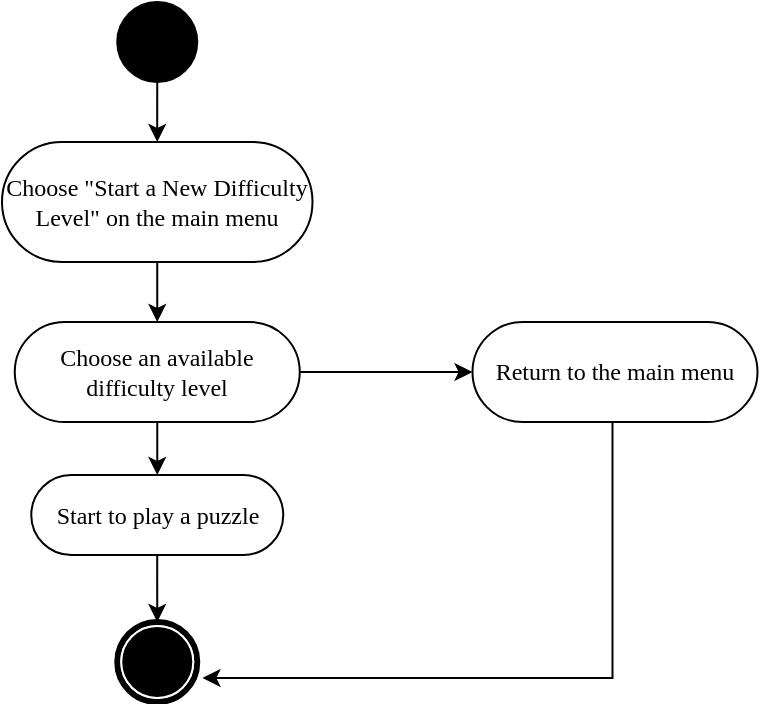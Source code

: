<mxfile version="23.1.2" type="github">
  <diagram name="第 1 页" id="bDmCU41bznjaOLfG8BY1">
    <mxGraphModel dx="2074" dy="3621" grid="1" gridSize="10" guides="1" tooltips="1" connect="1" arrows="1" fold="1" page="1" pageScale="1" pageWidth="583" pageHeight="827" math="0" shadow="0">
      <root>
        <mxCell id="0" />
        <mxCell id="1" parent="0" />
        <mxCell id="kFxYqNJQI-VPD_FiJo-z-1" value="" style="edgeStyle=orthogonalEdgeStyle;rounded=0;orthogonalLoop=1;jettySize=auto;html=1;" parent="1" source="kFxYqNJQI-VPD_FiJo-z-3" target="kFxYqNJQI-VPD_FiJo-z-8" edge="1">
          <mxGeometry relative="1" as="geometry">
            <Array as="points">
              <mxPoint x="145.25" y="-2020" />
              <mxPoint x="145.25" y="-2020" />
            </Array>
          </mxGeometry>
        </mxCell>
        <mxCell id="ZI6ryOquVKS2EfcEjUDm-2" value="" style="edgeStyle=orthogonalEdgeStyle;rounded=0;orthogonalLoop=1;jettySize=auto;html=1;" parent="1" source="kFxYqNJQI-VPD_FiJo-z-3" target="ZI6ryOquVKS2EfcEjUDm-1" edge="1">
          <mxGeometry relative="1" as="geometry" />
        </mxCell>
        <mxCell id="kFxYqNJQI-VPD_FiJo-z-3" value="Choose an available difficulty level" style="rounded=1;whiteSpace=wrap;html=1;shadow=0;comic=0;labelBackgroundColor=none;strokeWidth=1;fontFamily=Verdana;fontSize=12;align=center;arcSize=50;" parent="1" vertex="1">
          <mxGeometry x="86.38" y="-2130" width="142.5" height="50" as="geometry" />
        </mxCell>
        <mxCell id="kFxYqNJQI-VPD_FiJo-z-4" value="" style="edgeStyle=orthogonalEdgeStyle;rounded=0;orthogonalLoop=1;jettySize=auto;html=1;entryX=0.5;entryY=0;entryDx=0;entryDy=0;" parent="1" source="kFxYqNJQI-VPD_FiJo-z-5" target="kFxYqNJQI-VPD_FiJo-z-11" edge="1">
          <mxGeometry relative="1" as="geometry">
            <mxPoint x="137.5" y="-2210" as="targetPoint" />
          </mxGeometry>
        </mxCell>
        <mxCell id="kFxYqNJQI-VPD_FiJo-z-5" value="" style="ellipse;whiteSpace=wrap;html=1;rounded=0;shadow=0;comic=0;labelBackgroundColor=none;strokeWidth=1;fillColor=#000000;fontFamily=Verdana;fontSize=12;align=center;" parent="1" vertex="1">
          <mxGeometry x="137.62" y="-2290" width="40" height="40" as="geometry" />
        </mxCell>
        <mxCell id="kFxYqNJQI-VPD_FiJo-z-14" value="" style="edgeStyle=orthogonalEdgeStyle;rounded=0;orthogonalLoop=1;jettySize=auto;html=1;" parent="1" source="kFxYqNJQI-VPD_FiJo-z-8" target="kFxYqNJQI-VPD_FiJo-z-9" edge="1">
          <mxGeometry relative="1" as="geometry" />
        </mxCell>
        <mxCell id="kFxYqNJQI-VPD_FiJo-z-8" value="Start to play a puzzle" style="rounded=1;whiteSpace=wrap;html=1;shadow=0;comic=0;labelBackgroundColor=none;strokeWidth=1;fontFamily=Verdana;fontSize=12;align=center;arcSize=50;" parent="1" vertex="1">
          <mxGeometry x="94.63" y="-2053.5" width="126" height="40" as="geometry" />
        </mxCell>
        <mxCell id="kFxYqNJQI-VPD_FiJo-z-9" value="" style="shape=mxgraph.bpmn.shape;html=1;verticalLabelPosition=bottom;labelBackgroundColor=#ffffff;verticalAlign=top;perimeter=ellipsePerimeter;outline=end;symbol=terminate;rounded=0;shadow=0;comic=0;strokeWidth=1;fontFamily=Verdana;fontSize=12;align=center;" parent="1" vertex="1">
          <mxGeometry x="137.63" y="-1980" width="40" height="40" as="geometry" />
        </mxCell>
        <mxCell id="kFxYqNJQI-VPD_FiJo-z-10" value="" style="edgeStyle=orthogonalEdgeStyle;rounded=0;orthogonalLoop=1;jettySize=auto;html=1;" parent="1" source="kFxYqNJQI-VPD_FiJo-z-11" target="kFxYqNJQI-VPD_FiJo-z-3" edge="1">
          <mxGeometry relative="1" as="geometry">
            <Array as="points">
              <mxPoint x="137.25" y="-2090" />
              <mxPoint x="137.25" y="-2090" />
            </Array>
          </mxGeometry>
        </mxCell>
        <mxCell id="kFxYqNJQI-VPD_FiJo-z-11" value="Choose &quot;Start a New Difficulty Level&quot; on the main menu" style="rounded=1;whiteSpace=wrap;html=1;shadow=0;comic=0;labelBackgroundColor=none;strokeWidth=1;fontFamily=Verdana;fontSize=12;align=center;arcSize=50;" parent="1" vertex="1">
          <mxGeometry x="80" y="-2220" width="155.25" height="60" as="geometry" />
        </mxCell>
        <mxCell id="ZI6ryOquVKS2EfcEjUDm-4" value="" style="edgeStyle=orthogonalEdgeStyle;rounded=0;orthogonalLoop=1;jettySize=auto;html=1;entryX=1.065;entryY=0.7;entryDx=0;entryDy=0;entryPerimeter=0;" parent="1" source="ZI6ryOquVKS2EfcEjUDm-1" target="kFxYqNJQI-VPD_FiJo-z-9" edge="1">
          <mxGeometry relative="1" as="geometry">
            <mxPoint x="380.15" y="-2005" as="targetPoint" />
            <Array as="points">
              <mxPoint x="385.25" y="-1952" />
            </Array>
          </mxGeometry>
        </mxCell>
        <mxCell id="ZI6ryOquVKS2EfcEjUDm-1" value="Return to the main menu" style="rounded=1;whiteSpace=wrap;html=1;shadow=0;comic=0;labelBackgroundColor=none;strokeWidth=1;fontFamily=Verdana;fontSize=12;align=center;arcSize=50;" parent="1" vertex="1">
          <mxGeometry x="315.25" y="-2130" width="142.5" height="50" as="geometry" />
        </mxCell>
      </root>
    </mxGraphModel>
  </diagram>
</mxfile>
